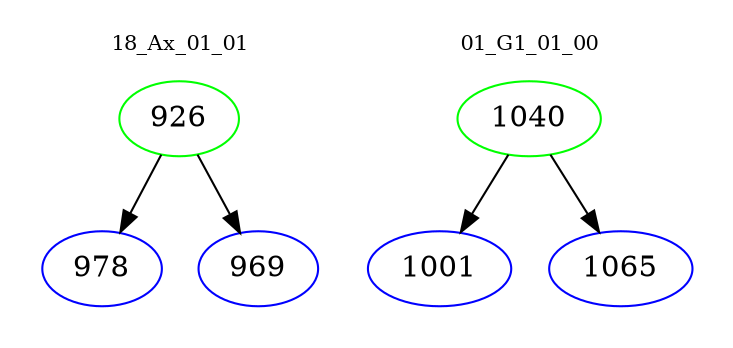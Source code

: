 digraph{
subgraph cluster_0 {
color = white
label = "18_Ax_01_01";
fontsize=10;
T0_926 [label="926", color="green"]
T0_926 -> T0_978 [color="black"]
T0_978 [label="978", color="blue"]
T0_926 -> T0_969 [color="black"]
T0_969 [label="969", color="blue"]
}
subgraph cluster_1 {
color = white
label = "01_G1_01_00";
fontsize=10;
T1_1040 [label="1040", color="green"]
T1_1040 -> T1_1001 [color="black"]
T1_1001 [label="1001", color="blue"]
T1_1040 -> T1_1065 [color="black"]
T1_1065 [label="1065", color="blue"]
}
}
